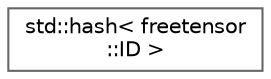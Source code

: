 digraph "Graphical Class Hierarchy"
{
 // LATEX_PDF_SIZE
  bgcolor="transparent";
  edge [fontname=Helvetica,fontsize=10,labelfontname=Helvetica,labelfontsize=10];
  node [fontname=Helvetica,fontsize=10,shape=box,height=0.2,width=0.4];
  rankdir="LR";
  Node0 [label="std::hash\< freetensor\l::ID \>",height=0.2,width=0.4,color="grey40", fillcolor="white", style="filled",URL="$structstd_1_1hash_3_01freetensor_1_1ID_01_4.html",tooltip=" "];
}
